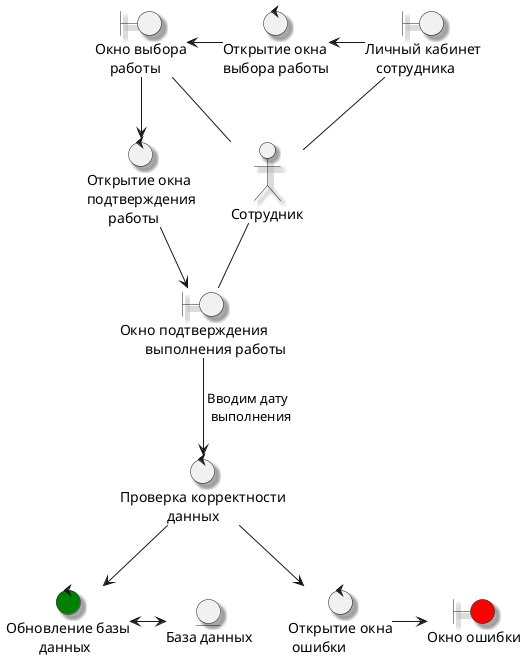 @startuml
skinparam Shadowing true
actor "Сотрудник" as accountant
boundary "Личный кабинет\n   сотрудника" as mainMenuAc
boundary "Окно выбора\n    работы" as contractWindow
boundary "Окно подтверждения\n       выполнения работы" as accessContractWindow
boundary "Окно ошибки" as errorWindow #Red

control "Открытие окна\n ошибки" as errorWindowControl
control "Открытие окна\nвыбора работы" as contractWindowControl
control "Открытие окна\nподтверждения\n      работы" as accessContractWindowControl
control "Проверка корректности\n             данных" as checkCorrectData
control "Обновление базы\n         данных" as updateDatabase #Green
entity "База данных" as fs

accountant -u- mainMenuAc
accountant -- contractWindow
accountant -- accessContractWindow
mainMenuAc -l-> contractWindowControl
contractWindowControl -l-> contractWindow
contractWindow --> accessContractWindowControl
accessContractWindowControl --> accessContractWindow 
accessContractWindow --> checkCorrectData :Вводим дату\n  выполнения
updateDatabase <-r-> fs
checkCorrectData --> errorWindowControl
checkCorrectData --> updateDatabase
errorWindowControl -r-> errorWindow

@enduml